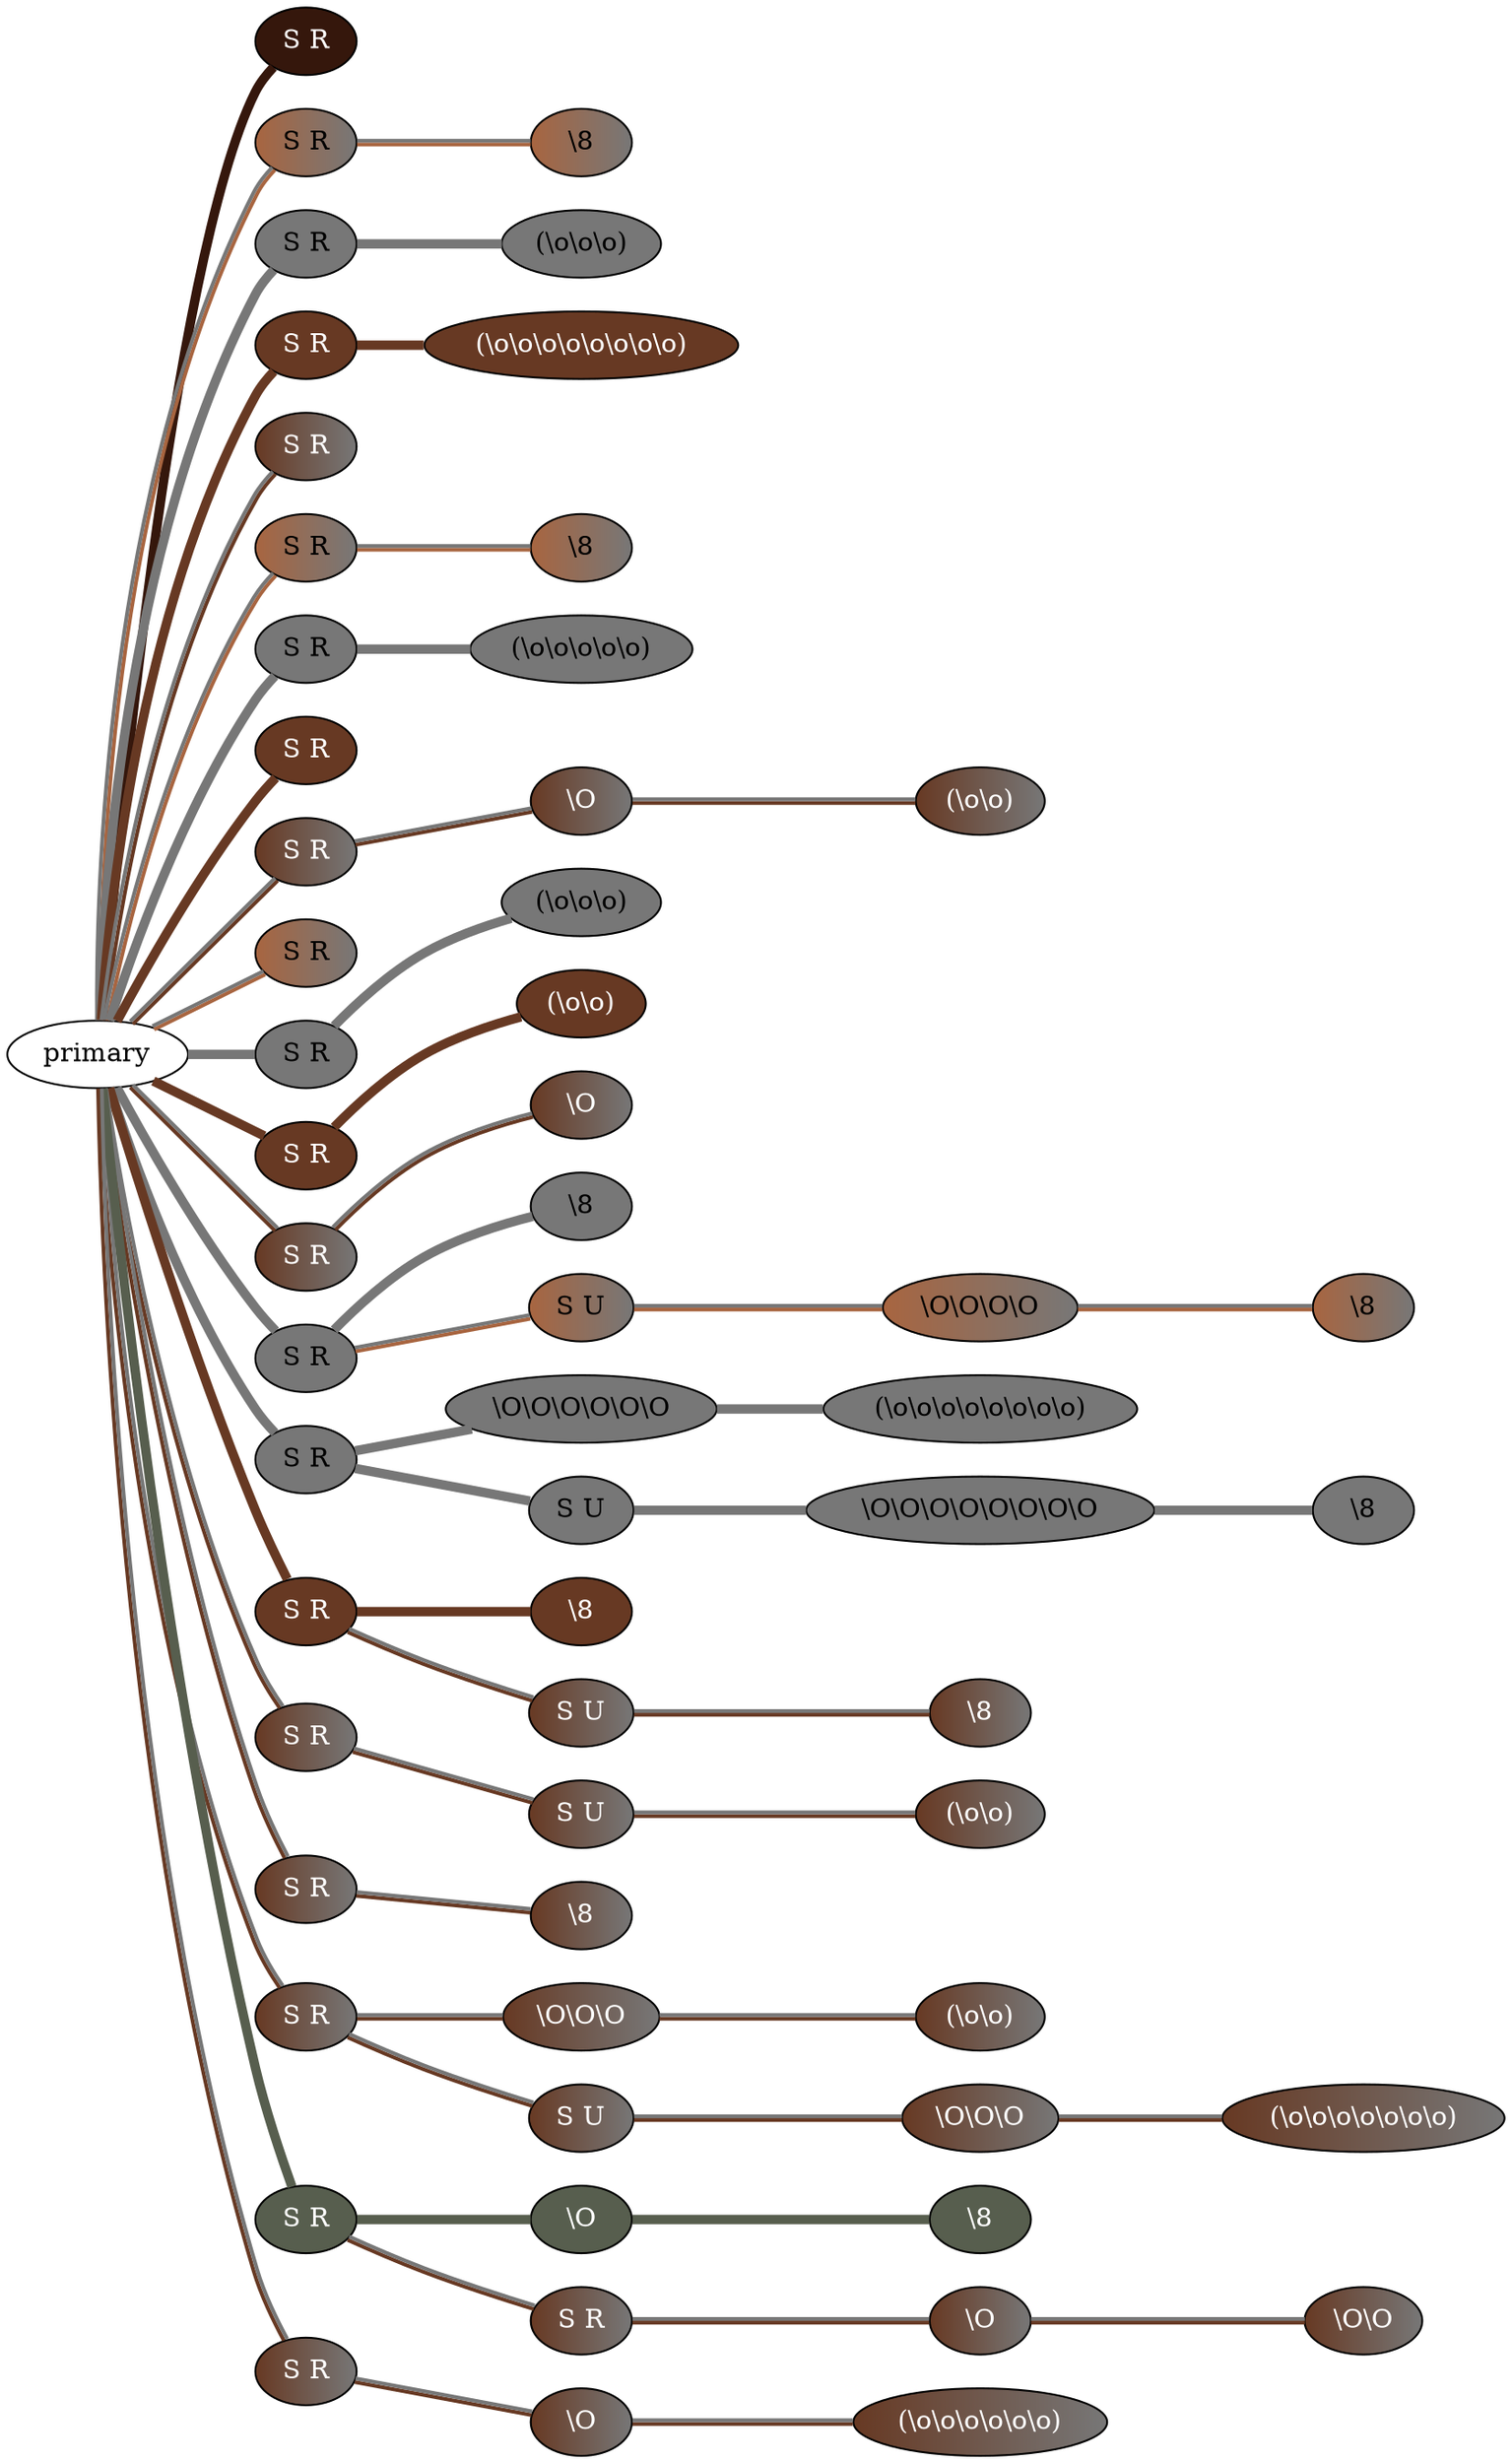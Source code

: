 graph {
 graph [rankdir=LR]
"1" [qtype="pendant_node", pendant_colors="#35170C", pendant_ply="S", pendant_attach="R", pendant_length="0.0", label="S R", style=filled, fillcolor="#35170C", fontcolor="#ffffff"]
"primary" -- "1" [qtype="pendant_link",penwidth=5,color="#35170C"]
"2" [qtype="pendant_node", pendant_colors="#A86540:#777777", pendant_ply="S", pendant_attach="R", pendant_length="44.0", label="S R", style=filled, fillcolor="#A86540:#777777", fontcolor="#000000"]
"primary" -- "2" [qtype="pendant_link",penwidth=2,color="#A86540:#777777"]
"2:0" [qtype="knot_node", knot_value="1", knot_type="E", knot_position="19.0", knot_spin="Z", label="\\8", style=filled, fillcolor="#A86540:#777777" , fontcolor="#000000"]
"2" -- "2:0" [qtype="knot_link",penwidth=2,color="#A86540:#777777"]
"3" [qtype="pendant_node", pendant_colors="#777777", pendant_ply="S", pendant_attach="R", pendant_length="40.0", label="S R", style=filled, fillcolor="#777777", fontcolor="#000000"]
"primary" -- "3" [qtype="pendant_link",penwidth=5,color="#777777"]
"3:0" [qtype="knot_node", knot_value="3", knot_type="L", knot_position="18.5", knot_spin="Z", label="(\\o\\o\\o)", style=filled, fillcolor="#777777" , fontcolor="#000000"]
"3" -- "3:0" [qtype="knot_link",penwidth=5,color="#777777"]
"4" [qtype="pendant_node", pendant_colors="#673923", pendant_ply="S", pendant_attach="R", pendant_length="36.0", label="S R", style=filled, fillcolor="#673923", fontcolor="#ffffff"]
"primary" -- "4" [qtype="pendant_link",penwidth=5,color="#673923"]
"4:0" [qtype="knot_node", knot_value="8", knot_type="L", knot_position="19.0", knot_spin="Z", label="(\\o\\o\\o\\o\\o\\o\\o\\o)", style=filled, fillcolor="#673923" , fontcolor="#ffffff"]
"4" -- "4:0" [qtype="knot_link",penwidth=5,color="#673923"]
"5" [qtype="pendant_node", pendant_colors="#673923:#777777", pendant_ply="S", pendant_attach="R", pendant_length="5.0", label="S R", style=filled, fillcolor="#673923:#777777", fontcolor="#ffffff"]
"primary" -- "5" [qtype="pendant_link",penwidth=2,color="#673923:#777777"]
"6" [qtype="pendant_node", pendant_colors="#A86540:#777777", pendant_ply="S", pendant_attach="R", pendant_length="46.0", label="S R", style=filled, fillcolor="#A86540:#777777", fontcolor="#000000"]
"primary" -- "6" [qtype="pendant_link",penwidth=2,color="#A86540:#777777"]
"6:0" [qtype="knot_node", knot_value="1", knot_type="E", knot_position="18.5", knot_spin="Z", label="\\8", style=filled, fillcolor="#A86540:#777777" , fontcolor="#000000"]
"6" -- "6:0" [qtype="knot_link",penwidth=2,color="#A86540:#777777"]
"7" [qtype="pendant_node", pendant_colors="#777777", pendant_ply="S", pendant_attach="R", pendant_length="31.0", label="S R", style=filled, fillcolor="#777777", fontcolor="#000000"]
"primary" -- "7" [qtype="pendant_link",penwidth=5,color="#777777"]
"7:0" [qtype="knot_node", knot_value="5", knot_type="L", knot_position="18.0", knot_spin="Z", label="(\\o\\o\\o\\o\\o)", style=filled, fillcolor="#777777" , fontcolor="#000000"]
"7" -- "7:0" [qtype="knot_link",penwidth=5,color="#777777"]
"8" [qtype="pendant_node", pendant_colors="#673923", pendant_ply="S", pendant_attach="R", pendant_length="10.0", label="S R", style=filled, fillcolor="#673923", fontcolor="#ffffff"]
"primary" -- "8" [qtype="pendant_link",penwidth=5,color="#673923"]
"9" [qtype="pendant_node", pendant_colors="#673923:#777777", pendant_ply="S", pendant_attach="R", pendant_length="30.0", label="S R", style=filled, fillcolor="#673923:#777777", fontcolor="#ffffff"]
"primary" -- "9" [qtype="pendant_link",penwidth=2,color="#673923:#777777"]
"9:0" [qtype="knot_node", knot_value="1", knot_type="S", knot_position="12.0", knot_spin="Z", label="\\O", style=filled, fillcolor="#673923:#777777" , fontcolor="#ffffff"]
"9" -- "9:0" [qtype="knot_link",penwidth=2,color="#673923:#777777"]
"9:1" [qtype="knot_node", knot_value="2", knot_type="L", knot_position="18.0", knot_spin="Z", label="(\\o\\o)", style=filled, fillcolor="#673923:#777777" , fontcolor="#ffffff"]
"9:0" -- "9:1" [qtype="knot_link",penwidth=2,color="#673923:#777777"]
"10" [qtype="pendant_node", pendant_colors="#A86540:#777777", pendant_ply="S", pendant_attach="R", pendant_length="46.0", label="S R", style=filled, fillcolor="#A86540:#777777", fontcolor="#000000"]
"primary" -- "10" [qtype="pendant_link",penwidth=2,color="#A86540:#777777"]
"11" [qtype="pendant_node", pendant_colors="#777777", pendant_ply="S", pendant_attach="R", pendant_length="43.0", label="S R", style=filled, fillcolor="#777777", fontcolor="#000000"]
"primary" -- "11" [qtype="pendant_link",penwidth=5,color="#777777"]
"11:0" [qtype="knot_node", knot_value="3", knot_type="L", knot_position="19.0", knot_spin="Z", label="(\\o\\o\\o)", style=filled, fillcolor="#777777" , fontcolor="#000000"]
"11" -- "11:0" [qtype="knot_link",penwidth=5,color="#777777"]
"12" [qtype="pendant_node", pendant_colors="#673923", pendant_ply="S", pendant_attach="R", pendant_length="41.0", label="S R", style=filled, fillcolor="#673923", fontcolor="#ffffff"]
"primary" -- "12" [qtype="pendant_link",penwidth=5,color="#673923"]
"12:0" [qtype="knot_node", knot_value="2", knot_type="L", knot_position="19.5", knot_spin="Z", label="(\\o\\o)", style=filled, fillcolor="#673923" , fontcolor="#ffffff"]
"12" -- "12:0" [qtype="knot_link",penwidth=5,color="#673923"]
"13" [qtype="pendant_node", pendant_colors="#673923:#777777", pendant_ply="S", pendant_attach="R", pendant_length="48.0", label="S R", style=filled, fillcolor="#673923:#777777", fontcolor="#ffffff"]
"primary" -- "13" [qtype="pendant_link",penwidth=2,color="#673923:#777777"]
"13:0" [qtype="knot_node", knot_value="1", knot_type="S", knot_position="13.0", knot_spin="Z", label="\\O", style=filled, fillcolor="#673923:#777777" , fontcolor="#ffffff"]
"13" -- "13:0" [qtype="knot_link",penwidth=2,color="#673923:#777777"]
"14" [qtype="pendant_node", pendant_colors="#777777", pendant_ply="S", pendant_attach="R", pendant_length="44.0", label="S R", style=filled, fillcolor="#777777", fontcolor="#000000"]
"primary" -- "14" [qtype="pendant_link",penwidth=5,color="#777777"]
"14:0" [qtype="knot_node", knot_value="1", knot_type="E", knot_position="19.0", knot_spin="Z", label="\\8", style=filled, fillcolor="#777777" , fontcolor="#000000"]
"14" -- "14:0" [qtype="knot_link",penwidth=5,color="#777777"]
"14s1" [qtype="pendant_node", pendant_colors="#A86540:#777777", pendant_ply="S", pendant_attach="U", pendant_length="27.0", label="S U", style=filled, fillcolor="#A86540:#777777", fontcolor="#000000"]
"14" -- "14s1" [qtype="pendant_link",penwidth=2,color="#A86540:#777777"]
"14s1:0" [qtype="knot_node", knot_value="4", knot_type="S", knot_position="8.5", knot_spin="Z", label="\\O\\O\\O\\O", style=filled, fillcolor="#A86540:#777777" , fontcolor="#000000"]
"14s1" -- "14s1:0" [qtype="knot_link",penwidth=2,color="#A86540:#777777"]
"14s1:1" [qtype="knot_node", knot_value="1", knot_type="E", knot_position="15.0", knot_spin="Z", label="\\8", style=filled, fillcolor="#A86540:#777777" , fontcolor="#000000"]
"14s1:0" -- "14s1:1" [qtype="knot_link",penwidth=2,color="#A86540:#777777"]
"15" [qtype="pendant_node", pendant_colors="#777777", pendant_ply="S", pendant_attach="R", pendant_length="49.0", label="S R", style=filled, fillcolor="#777777", fontcolor="#000000"]
"primary" -- "15" [qtype="pendant_link",penwidth=5,color="#777777"]
"15:0" [qtype="knot_node", knot_value="6", knot_type="S", knot_position="6.0", knot_spin="Z", label="\\O\\O\\O\\O\\O\\O", style=filled, fillcolor="#777777" , fontcolor="#000000"]
"15" -- "15:0" [qtype="knot_link",penwidth=5,color="#777777"]
"15:1" [qtype="knot_node", knot_value="8", knot_type="L", knot_position="20.0", knot_spin="Z", label="(\\o\\o\\o\\o\\o\\o\\o\\o)", style=filled, fillcolor="#777777" , fontcolor="#000000"]
"15:0" -- "15:1" [qtype="knot_link",penwidth=5,color="#777777"]
"15s1" [qtype="pendant_node", pendant_colors="#777777", pendant_ply="S", pendant_attach="U", pendant_length="22.0", label="S U", style=filled, fillcolor="#777777", fontcolor="#000000"]
"15" -- "15s1" [qtype="pendant_link",penwidth=5,color="#777777"]
"15s1:0" [qtype="knot_node", knot_value="8", knot_type="S", knot_position="9.0", knot_spin="Z", label="\\O\\O\\O\\O\\O\\O\\O\\O", style=filled, fillcolor="#777777" , fontcolor="#000000"]
"15s1" -- "15s1:0" [qtype="knot_link",penwidth=5,color="#777777"]
"15s1:1" [qtype="knot_node", knot_value="1", knot_type="E", knot_position="15.0", knot_spin="Z", label="\\8", style=filled, fillcolor="#777777" , fontcolor="#000000"]
"15s1:0" -- "15s1:1" [qtype="knot_link",penwidth=5,color="#777777"]
"16" [qtype="pendant_node", pendant_colors="#673923", pendant_ply="S", pendant_attach="R", pendant_length="36.0", label="S R", style=filled, fillcolor="#673923", fontcolor="#ffffff"]
"primary" -- "16" [qtype="pendant_link",penwidth=5,color="#673923"]
"16:0" [qtype="knot_node", knot_value="1", knot_type="E", knot_position="20.0", knot_spin="Z", label="\\8", style=filled, fillcolor="#673923" , fontcolor="#ffffff"]
"16" -- "16:0" [qtype="knot_link",penwidth=5,color="#673923"]
"16s1" [qtype="pendant_node", pendant_colors="#673923:#777777", pendant_ply="S", pendant_attach="U", pendant_length="53.0", label="S U", style=filled, fillcolor="#673923:#777777", fontcolor="#ffffff"]
"16" -- "16s1" [qtype="pendant_link",penwidth=2,color="#673923:#777777"]
"16s1:0" [qtype="knot_node", knot_value="1", knot_type="E", knot_position="19.5", knot_spin="Z", label="\\8", style=filled, fillcolor="#673923:#777777" , fontcolor="#ffffff"]
"16s1" -- "16s1:0" [qtype="knot_link",penwidth=2,color="#673923:#777777"]
"17" [qtype="pendant_node", pendant_colors="#673923:#777777", pendant_ply="S", pendant_attach="R", pendant_length="7.0", label="S R", style=filled, fillcolor="#673923:#777777", fontcolor="#ffffff"]
"primary" -- "17" [qtype="pendant_link",penwidth=2,color="#673923:#777777"]
"17s1" [qtype="pendant_node", pendant_colors="#673923:#777777", pendant_ply="S", pendant_attach="U", pendant_length="32.0", label="S U", style=filled, fillcolor="#673923:#777777", fontcolor="#ffffff"]
"17" -- "17s1" [qtype="pendant_link",penwidth=2,color="#673923:#777777"]
"17s1:0" [qtype="knot_node", knot_value="2", knot_type="L", knot_position="16.5", knot_spin="Z", label="(\\o\\o)", style=filled, fillcolor="#673923:#777777" , fontcolor="#ffffff"]
"17s1" -- "17s1:0" [qtype="knot_link",penwidth=2,color="#673923:#777777"]
"18" [qtype="pendant_node", pendant_colors="#673923:#777777", pendant_ply="S", pendant_attach="R", pendant_length="44.0", label="S R", style=filled, fillcolor="#673923:#777777", fontcolor="#ffffff"]
"primary" -- "18" [qtype="pendant_link",penwidth=2,color="#673923:#777777"]
"18:0" [qtype="knot_node", knot_value="1", knot_type="E", knot_position="19.5", knot_spin="Z", label="\\8", style=filled, fillcolor="#673923:#777777" , fontcolor="#ffffff"]
"18" -- "18:0" [qtype="knot_link",penwidth=2,color="#673923:#777777"]
"19" [qtype="pendant_node", pendant_colors="#673923:#777777", pendant_ply="S", pendant_attach="R", pendant_length="35.0", label="S R", style=filled, fillcolor="#673923:#777777", fontcolor="#ffffff"]
"primary" -- "19" [qtype="pendant_link",penwidth=2,color="#673923:#777777"]
"19:0" [qtype="knot_node", knot_value="3", knot_type="S", knot_position="11.5", knot_spin="Z", label="\\O\\O\\O", style=filled, fillcolor="#673923:#777777" , fontcolor="#ffffff"]
"19" -- "19:0" [qtype="knot_link",penwidth=2,color="#673923:#777777"]
"19:1" [qtype="knot_node", knot_value="2", knot_type="L", knot_position="18.0", knot_spin="Z", label="(\\o\\o)", style=filled, fillcolor="#673923:#777777" , fontcolor="#ffffff"]
"19:0" -- "19:1" [qtype="knot_link",penwidth=2,color="#673923:#777777"]
"19s1" [qtype="pendant_node", pendant_colors="#673923:#777777", pendant_ply="S", pendant_attach="U", pendant_length="45.0", label="S U", style=filled, fillcolor="#673923:#777777", fontcolor="#ffffff"]
"19" -- "19s1" [qtype="pendant_link",penwidth=2,color="#673923:#777777"]
"19s1:0" [qtype="knot_node", knot_value="3", knot_type="S", knot_position="10.5", knot_spin="Z", label="\\O\\O\\O", style=filled, fillcolor="#673923:#777777" , fontcolor="#ffffff"]
"19s1" -- "19s1:0" [qtype="knot_link",penwidth=2,color="#673923:#777777"]
"19s1:1" [qtype="knot_node", knot_value="7", knot_type="L", knot_position="17.0", knot_spin="Z", label="(\\o\\o\\o\\o\\o\\o\\o)", style=filled, fillcolor="#673923:#777777" , fontcolor="#ffffff"]
"19s1:0" -- "19s1:1" [qtype="knot_link",penwidth=2,color="#673923:#777777"]
"20" [qtype="pendant_node", pendant_colors="#575E4E", pendant_ply="S", pendant_attach="R", pendant_length="41.0", label="S R", style=filled, fillcolor="#575E4E", fontcolor="#ffffff"]
"primary" -- "20" [qtype="pendant_link",penwidth=5,color="#575E4E"]
"20:0" [qtype="knot_node", knot_value="1", knot_type="S", knot_position="5.5", knot_spin="Z", label="\\O", style=filled, fillcolor="#575E4E" , fontcolor="#ffffff"]
"20" -- "20:0" [qtype="knot_link",penwidth=5,color="#575E4E"]
"20:1" [qtype="knot_node", knot_value="1", knot_type="E", knot_position="19.0", knot_spin="Z", label="\\8", style=filled, fillcolor="#575E4E" , fontcolor="#ffffff"]
"20:0" -- "20:1" [qtype="knot_link",penwidth=5,color="#575E4E"]
"20s1" [qtype="pendant_node", pendant_colors="#673923:#777777", pendant_ply="S", pendant_attach="R", pendant_length="48.0", label="S R", style=filled, fillcolor="#673923:#777777", fontcolor="#ffffff"]
"20" -- "20s1" [qtype="pendant_link",penwidth=2,color="#673923:#777777"]
"20s1:0" [qtype="knot_node", knot_value="1", knot_type="S", knot_position="4.0", knot_spin="Z", label="\\O", style=filled, fillcolor="#673923:#777777" , fontcolor="#ffffff"]
"20s1" -- "20s1:0" [qtype="knot_link",penwidth=2,color="#673923:#777777"]
"20s1:1" [qtype="knot_node", knot_value="2", knot_type="S", knot_position="10.5", knot_spin="Z", label="\\O\\O", style=filled, fillcolor="#673923:#777777" , fontcolor="#ffffff"]
"20s1:0" -- "20s1:1" [qtype="knot_link",penwidth=2,color="#673923:#777777"]
"21" [qtype="pendant_node", pendant_colors="#673923:#777777", pendant_ply="S", pendant_attach="R", pendant_length="41.0", label="S R", style=filled, fillcolor="#673923:#777777", fontcolor="#ffffff"]
"primary" -- "21" [qtype="pendant_link",penwidth=2,color="#673923:#777777"]
"21:0" [qtype="knot_node", knot_value="1", knot_type="S", knot_position="5.5", knot_spin="Z", label="\\O", style=filled, fillcolor="#673923:#777777" , fontcolor="#ffffff"]
"21" -- "21:0" [qtype="knot_link",penwidth=2,color="#673923:#777777"]
"21:1" [qtype="knot_node", knot_value="6", knot_type="L", knot_position="19.0", knot_spin="Z", label="(\\o\\o\\o\\o\\o\\o)", style=filled, fillcolor="#673923:#777777" , fontcolor="#ffffff"]
"21:0" -- "21:1" [qtype="knot_link",penwidth=2,color="#673923:#777777"]
}
